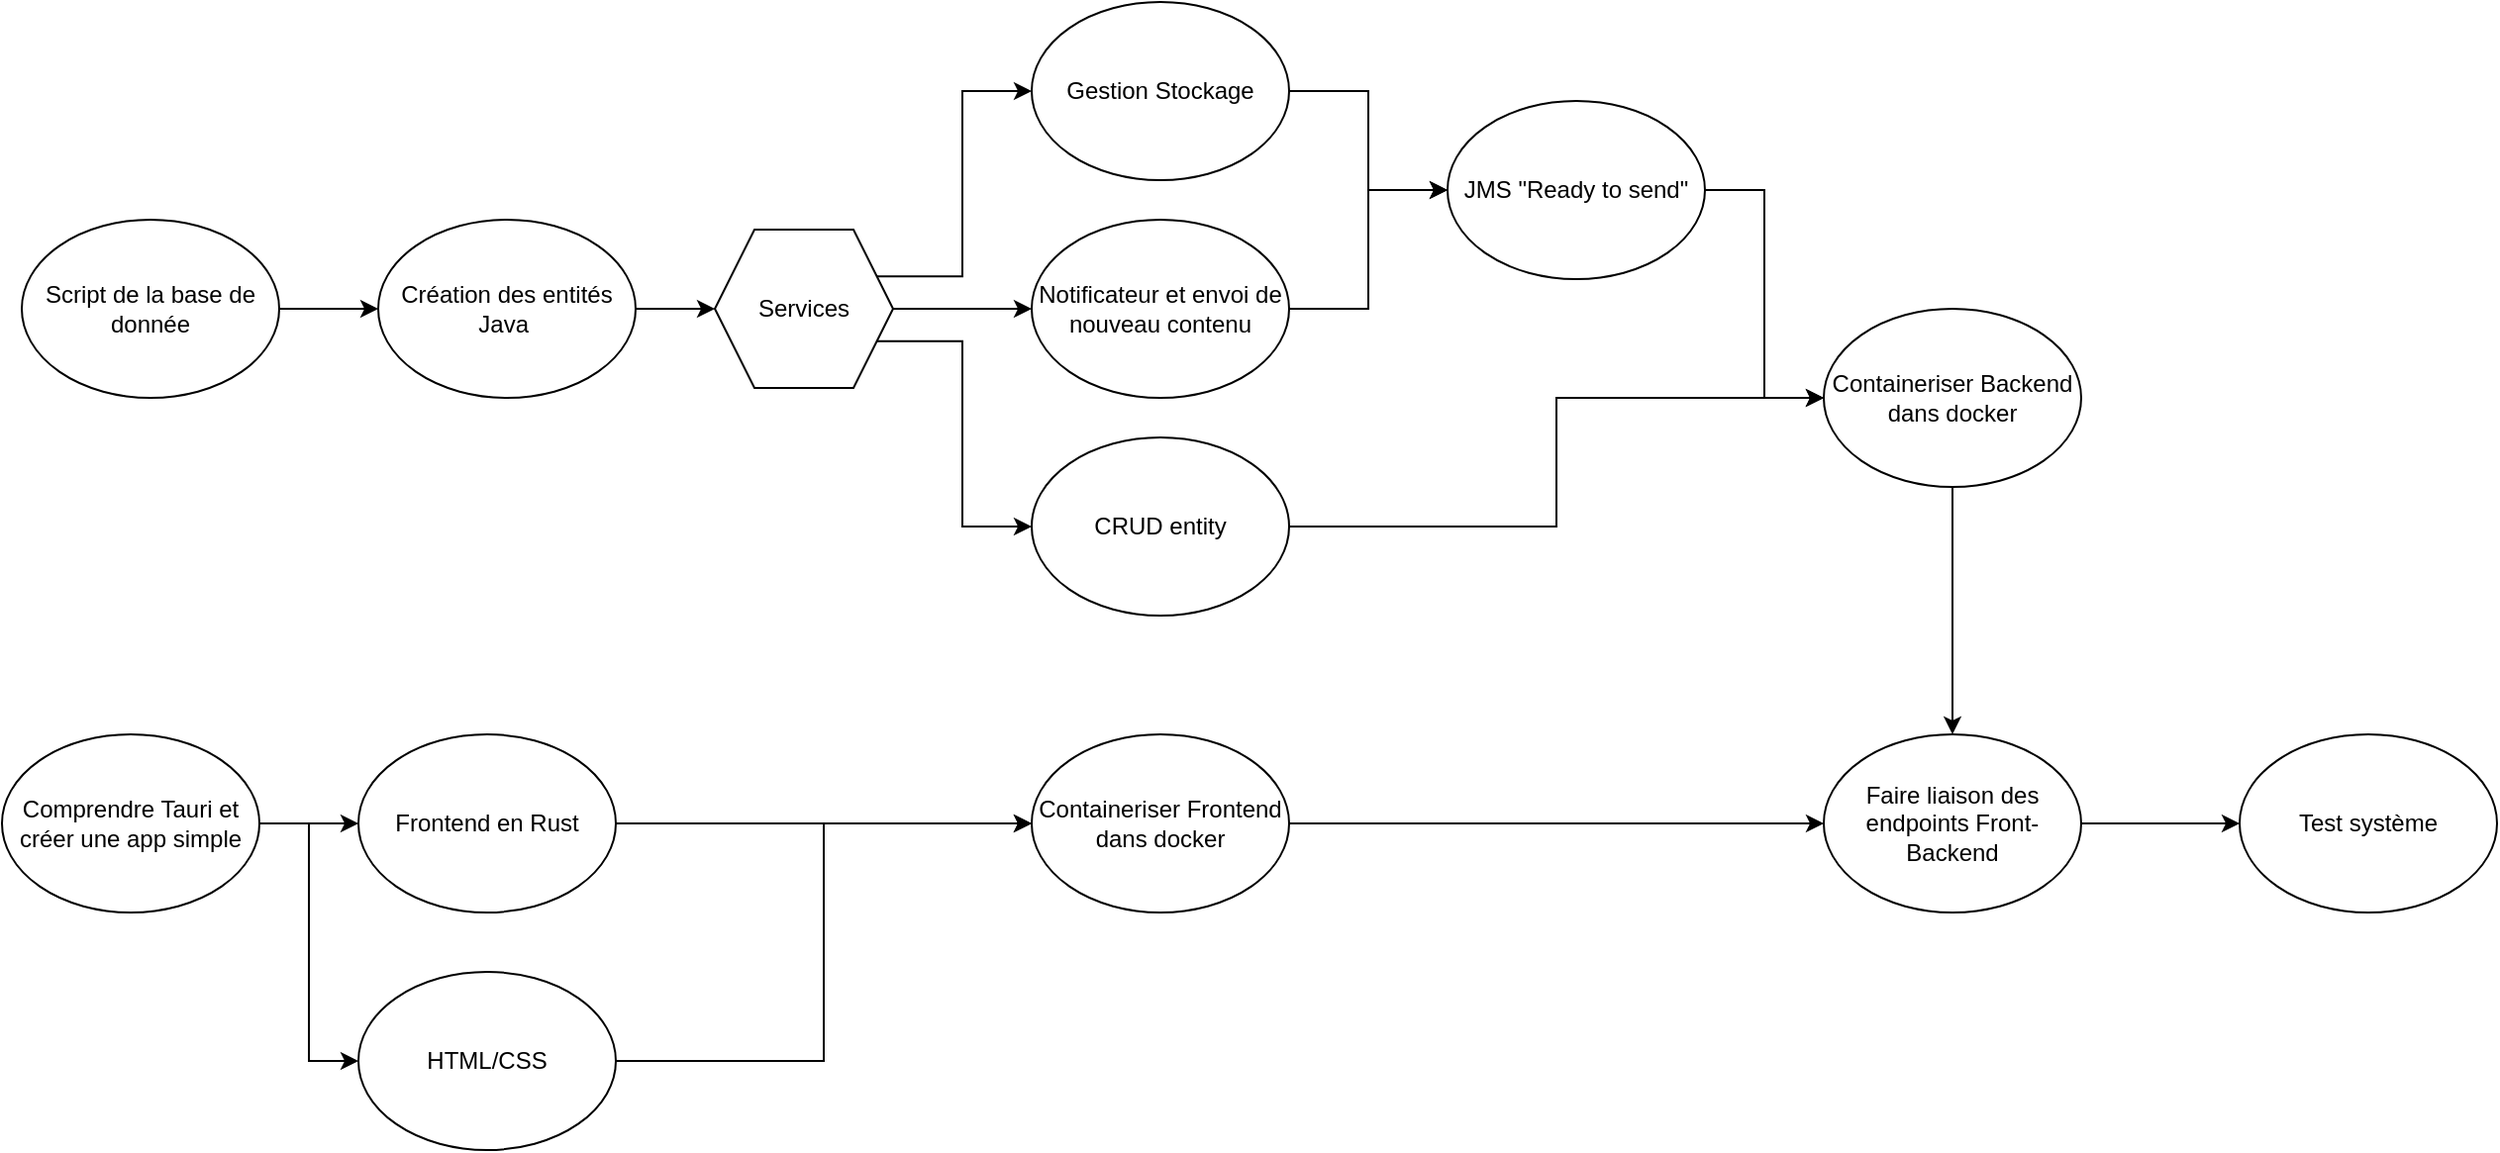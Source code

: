 <mxfile version="22.1.18" type="device">
  <diagram name="Page-1" id="rjdd41iQG79xflffnoBT">
    <mxGraphModel dx="1674" dy="746" grid="1" gridSize="10" guides="1" tooltips="1" connect="1" arrows="1" fold="1" page="1" pageScale="1" pageWidth="827" pageHeight="1169" math="0" shadow="0">
      <root>
        <mxCell id="0" />
        <mxCell id="1" parent="0" />
        <mxCell id="01tOEyRLaWQHP22BRxno-17" style="edgeStyle=orthogonalEdgeStyle;rounded=0;orthogonalLoop=1;jettySize=auto;html=1;exitX=1;exitY=0.5;exitDx=0;exitDy=0;entryX=0;entryY=0.5;entryDx=0;entryDy=0;" edge="1" parent="1" source="01tOEyRLaWQHP22BRxno-1" target="01tOEyRLaWQHP22BRxno-3">
          <mxGeometry relative="1" as="geometry" />
        </mxCell>
        <mxCell id="01tOEyRLaWQHP22BRxno-1" value="Script de la base de donnée" style="ellipse;whiteSpace=wrap;html=1;" vertex="1" parent="1">
          <mxGeometry x="40" y="130" width="130" height="90" as="geometry" />
        </mxCell>
        <mxCell id="01tOEyRLaWQHP22BRxno-18" style="edgeStyle=orthogonalEdgeStyle;rounded=0;orthogonalLoop=1;jettySize=auto;html=1;exitX=1;exitY=0.5;exitDx=0;exitDy=0;entryX=0;entryY=0.5;entryDx=0;entryDy=0;" edge="1" parent="1" source="01tOEyRLaWQHP22BRxno-3" target="01tOEyRLaWQHP22BRxno-5">
          <mxGeometry relative="1" as="geometry" />
        </mxCell>
        <mxCell id="01tOEyRLaWQHP22BRxno-3" value="Création des entités Java&amp;nbsp;" style="ellipse;whiteSpace=wrap;html=1;" vertex="1" parent="1">
          <mxGeometry x="220" y="130" width="130" height="90" as="geometry" />
        </mxCell>
        <mxCell id="01tOEyRLaWQHP22BRxno-19" style="edgeStyle=orthogonalEdgeStyle;rounded=0;orthogonalLoop=1;jettySize=auto;html=1;exitX=1;exitY=0.25;exitDx=0;exitDy=0;entryX=0;entryY=0.5;entryDx=0;entryDy=0;" edge="1" parent="1" source="01tOEyRLaWQHP22BRxno-5" target="01tOEyRLaWQHP22BRxno-6">
          <mxGeometry relative="1" as="geometry" />
        </mxCell>
        <mxCell id="01tOEyRLaWQHP22BRxno-21" style="edgeStyle=orthogonalEdgeStyle;rounded=0;orthogonalLoop=1;jettySize=auto;html=1;exitX=1;exitY=0.75;exitDx=0;exitDy=0;entryX=0;entryY=0.5;entryDx=0;entryDy=0;" edge="1" parent="1" source="01tOEyRLaWQHP22BRxno-5" target="01tOEyRLaWQHP22BRxno-8">
          <mxGeometry relative="1" as="geometry" />
        </mxCell>
        <mxCell id="01tOEyRLaWQHP22BRxno-22" style="edgeStyle=orthogonalEdgeStyle;rounded=0;orthogonalLoop=1;jettySize=auto;html=1;exitX=1;exitY=0.5;exitDx=0;exitDy=0;entryX=0;entryY=0.5;entryDx=0;entryDy=0;" edge="1" parent="1" source="01tOEyRLaWQHP22BRxno-5" target="01tOEyRLaWQHP22BRxno-7">
          <mxGeometry relative="1" as="geometry" />
        </mxCell>
        <mxCell id="01tOEyRLaWQHP22BRxno-5" value="Services" style="shape=hexagon;perimeter=hexagonPerimeter2;whiteSpace=wrap;html=1;fixedSize=1;" vertex="1" parent="1">
          <mxGeometry x="390" y="135" width="90" height="80" as="geometry" />
        </mxCell>
        <mxCell id="01tOEyRLaWQHP22BRxno-23" style="edgeStyle=orthogonalEdgeStyle;rounded=0;orthogonalLoop=1;jettySize=auto;html=1;exitX=1;exitY=0.5;exitDx=0;exitDy=0;entryX=0;entryY=0.5;entryDx=0;entryDy=0;" edge="1" parent="1" source="01tOEyRLaWQHP22BRxno-6" target="01tOEyRLaWQHP22BRxno-9">
          <mxGeometry relative="1" as="geometry" />
        </mxCell>
        <mxCell id="01tOEyRLaWQHP22BRxno-6" value="Gestion Stockage" style="ellipse;whiteSpace=wrap;html=1;" vertex="1" parent="1">
          <mxGeometry x="550" y="20" width="130" height="90" as="geometry" />
        </mxCell>
        <mxCell id="01tOEyRLaWQHP22BRxno-24" style="edgeStyle=orthogonalEdgeStyle;rounded=0;orthogonalLoop=1;jettySize=auto;html=1;exitX=1;exitY=0.5;exitDx=0;exitDy=0;entryX=0;entryY=0.5;entryDx=0;entryDy=0;" edge="1" parent="1" source="01tOEyRLaWQHP22BRxno-7" target="01tOEyRLaWQHP22BRxno-9">
          <mxGeometry relative="1" as="geometry">
            <mxPoint x="740" y="120" as="targetPoint" />
            <Array as="points">
              <mxPoint x="720" y="175" />
              <mxPoint x="720" y="115" />
            </Array>
          </mxGeometry>
        </mxCell>
        <mxCell id="01tOEyRLaWQHP22BRxno-7" value="Notificateur et envoi de nouveau contenu" style="ellipse;whiteSpace=wrap;html=1;" vertex="1" parent="1">
          <mxGeometry x="550" y="130" width="130" height="90" as="geometry" />
        </mxCell>
        <mxCell id="01tOEyRLaWQHP22BRxno-25" style="edgeStyle=orthogonalEdgeStyle;rounded=0;orthogonalLoop=1;jettySize=auto;html=1;exitX=1;exitY=0.5;exitDx=0;exitDy=0;entryX=0;entryY=0.5;entryDx=0;entryDy=0;" edge="1" parent="1" source="01tOEyRLaWQHP22BRxno-8" target="01tOEyRLaWQHP22BRxno-16">
          <mxGeometry relative="1" as="geometry" />
        </mxCell>
        <mxCell id="01tOEyRLaWQHP22BRxno-8" value="CRUD entity" style="ellipse;whiteSpace=wrap;html=1;" vertex="1" parent="1">
          <mxGeometry x="550" y="240" width="130" height="90" as="geometry" />
        </mxCell>
        <mxCell id="01tOEyRLaWQHP22BRxno-26" style="edgeStyle=orthogonalEdgeStyle;rounded=0;orthogonalLoop=1;jettySize=auto;html=1;exitX=1;exitY=0.5;exitDx=0;exitDy=0;" edge="1" parent="1" source="01tOEyRLaWQHP22BRxno-9">
          <mxGeometry relative="1" as="geometry">
            <mxPoint x="950" y="220" as="targetPoint" />
            <Array as="points">
              <mxPoint x="920" y="115" />
            </Array>
          </mxGeometry>
        </mxCell>
        <mxCell id="01tOEyRLaWQHP22BRxno-9" value="JMS &quot;Ready to send&quot;" style="ellipse;whiteSpace=wrap;html=1;" vertex="1" parent="1">
          <mxGeometry x="760" y="70" width="130" height="90" as="geometry" />
        </mxCell>
        <mxCell id="01tOEyRLaWQHP22BRxno-33" style="edgeStyle=orthogonalEdgeStyle;rounded=0;orthogonalLoop=1;jettySize=auto;html=1;exitX=1;exitY=0.5;exitDx=0;exitDy=0;entryX=0;entryY=0.5;entryDx=0;entryDy=0;" edge="1" parent="1" source="01tOEyRLaWQHP22BRxno-10" target="01tOEyRLaWQHP22BRxno-11">
          <mxGeometry relative="1" as="geometry" />
        </mxCell>
        <mxCell id="01tOEyRLaWQHP22BRxno-10" value="Faire liaison des endpoints Front-Backend" style="ellipse;whiteSpace=wrap;html=1;" vertex="1" parent="1">
          <mxGeometry x="950" y="390" width="130" height="90" as="geometry" />
        </mxCell>
        <mxCell id="01tOEyRLaWQHP22BRxno-11" value="Test système" style="ellipse;whiteSpace=wrap;html=1;" vertex="1" parent="1">
          <mxGeometry x="1160" y="390" width="130" height="90" as="geometry" />
        </mxCell>
        <mxCell id="01tOEyRLaWQHP22BRxno-27" style="edgeStyle=orthogonalEdgeStyle;rounded=0;orthogonalLoop=1;jettySize=auto;html=1;exitX=1;exitY=0.5;exitDx=0;exitDy=0;" edge="1" parent="1" source="01tOEyRLaWQHP22BRxno-12" target="01tOEyRLaWQHP22BRxno-13">
          <mxGeometry relative="1" as="geometry" />
        </mxCell>
        <mxCell id="01tOEyRLaWQHP22BRxno-28" style="edgeStyle=orthogonalEdgeStyle;rounded=0;orthogonalLoop=1;jettySize=auto;html=1;exitX=1;exitY=0.5;exitDx=0;exitDy=0;entryX=0;entryY=0.5;entryDx=0;entryDy=0;" edge="1" parent="1" source="01tOEyRLaWQHP22BRxno-12" target="01tOEyRLaWQHP22BRxno-14">
          <mxGeometry relative="1" as="geometry" />
        </mxCell>
        <mxCell id="01tOEyRLaWQHP22BRxno-12" value="Comprendre Tauri et créer une app simple" style="ellipse;whiteSpace=wrap;html=1;" vertex="1" parent="1">
          <mxGeometry x="30" y="390" width="130" height="90" as="geometry" />
        </mxCell>
        <mxCell id="01tOEyRLaWQHP22BRxno-30" style="edgeStyle=orthogonalEdgeStyle;rounded=0;orthogonalLoop=1;jettySize=auto;html=1;exitX=1;exitY=0.5;exitDx=0;exitDy=0;" edge="1" parent="1" source="01tOEyRLaWQHP22BRxno-13">
          <mxGeometry relative="1" as="geometry">
            <mxPoint x="550" y="435" as="targetPoint" />
          </mxGeometry>
        </mxCell>
        <mxCell id="01tOEyRLaWQHP22BRxno-13" value="Frontend en Rust" style="ellipse;whiteSpace=wrap;html=1;" vertex="1" parent="1">
          <mxGeometry x="210" y="390" width="130" height="90" as="geometry" />
        </mxCell>
        <mxCell id="01tOEyRLaWQHP22BRxno-29" style="edgeStyle=orthogonalEdgeStyle;rounded=0;orthogonalLoop=1;jettySize=auto;html=1;exitX=1;exitY=0.5;exitDx=0;exitDy=0;entryX=0;entryY=0.5;entryDx=0;entryDy=0;" edge="1" parent="1" source="01tOEyRLaWQHP22BRxno-14" target="01tOEyRLaWQHP22BRxno-15">
          <mxGeometry relative="1" as="geometry" />
        </mxCell>
        <mxCell id="01tOEyRLaWQHP22BRxno-14" value="HTML/CSS" style="ellipse;whiteSpace=wrap;html=1;" vertex="1" parent="1">
          <mxGeometry x="210" y="510" width="130" height="90" as="geometry" />
        </mxCell>
        <mxCell id="01tOEyRLaWQHP22BRxno-32" style="edgeStyle=orthogonalEdgeStyle;rounded=0;orthogonalLoop=1;jettySize=auto;html=1;exitX=1;exitY=0.5;exitDx=0;exitDy=0;entryX=0;entryY=0.5;entryDx=0;entryDy=0;" edge="1" parent="1" source="01tOEyRLaWQHP22BRxno-15" target="01tOEyRLaWQHP22BRxno-10">
          <mxGeometry relative="1" as="geometry" />
        </mxCell>
        <mxCell id="01tOEyRLaWQHP22BRxno-15" value="Containeriser Frontend dans docker" style="ellipse;whiteSpace=wrap;html=1;" vertex="1" parent="1">
          <mxGeometry x="550" y="390" width="130" height="90" as="geometry" />
        </mxCell>
        <mxCell id="01tOEyRLaWQHP22BRxno-31" style="edgeStyle=orthogonalEdgeStyle;rounded=0;orthogonalLoop=1;jettySize=auto;html=1;exitX=0.5;exitY=1;exitDx=0;exitDy=0;entryX=0.5;entryY=0;entryDx=0;entryDy=0;" edge="1" parent="1" source="01tOEyRLaWQHP22BRxno-16" target="01tOEyRLaWQHP22BRxno-10">
          <mxGeometry relative="1" as="geometry" />
        </mxCell>
        <mxCell id="01tOEyRLaWQHP22BRxno-16" value="Containeriser Backend dans docker" style="ellipse;whiteSpace=wrap;html=1;" vertex="1" parent="1">
          <mxGeometry x="950" y="175" width="130" height="90" as="geometry" />
        </mxCell>
      </root>
    </mxGraphModel>
  </diagram>
</mxfile>
